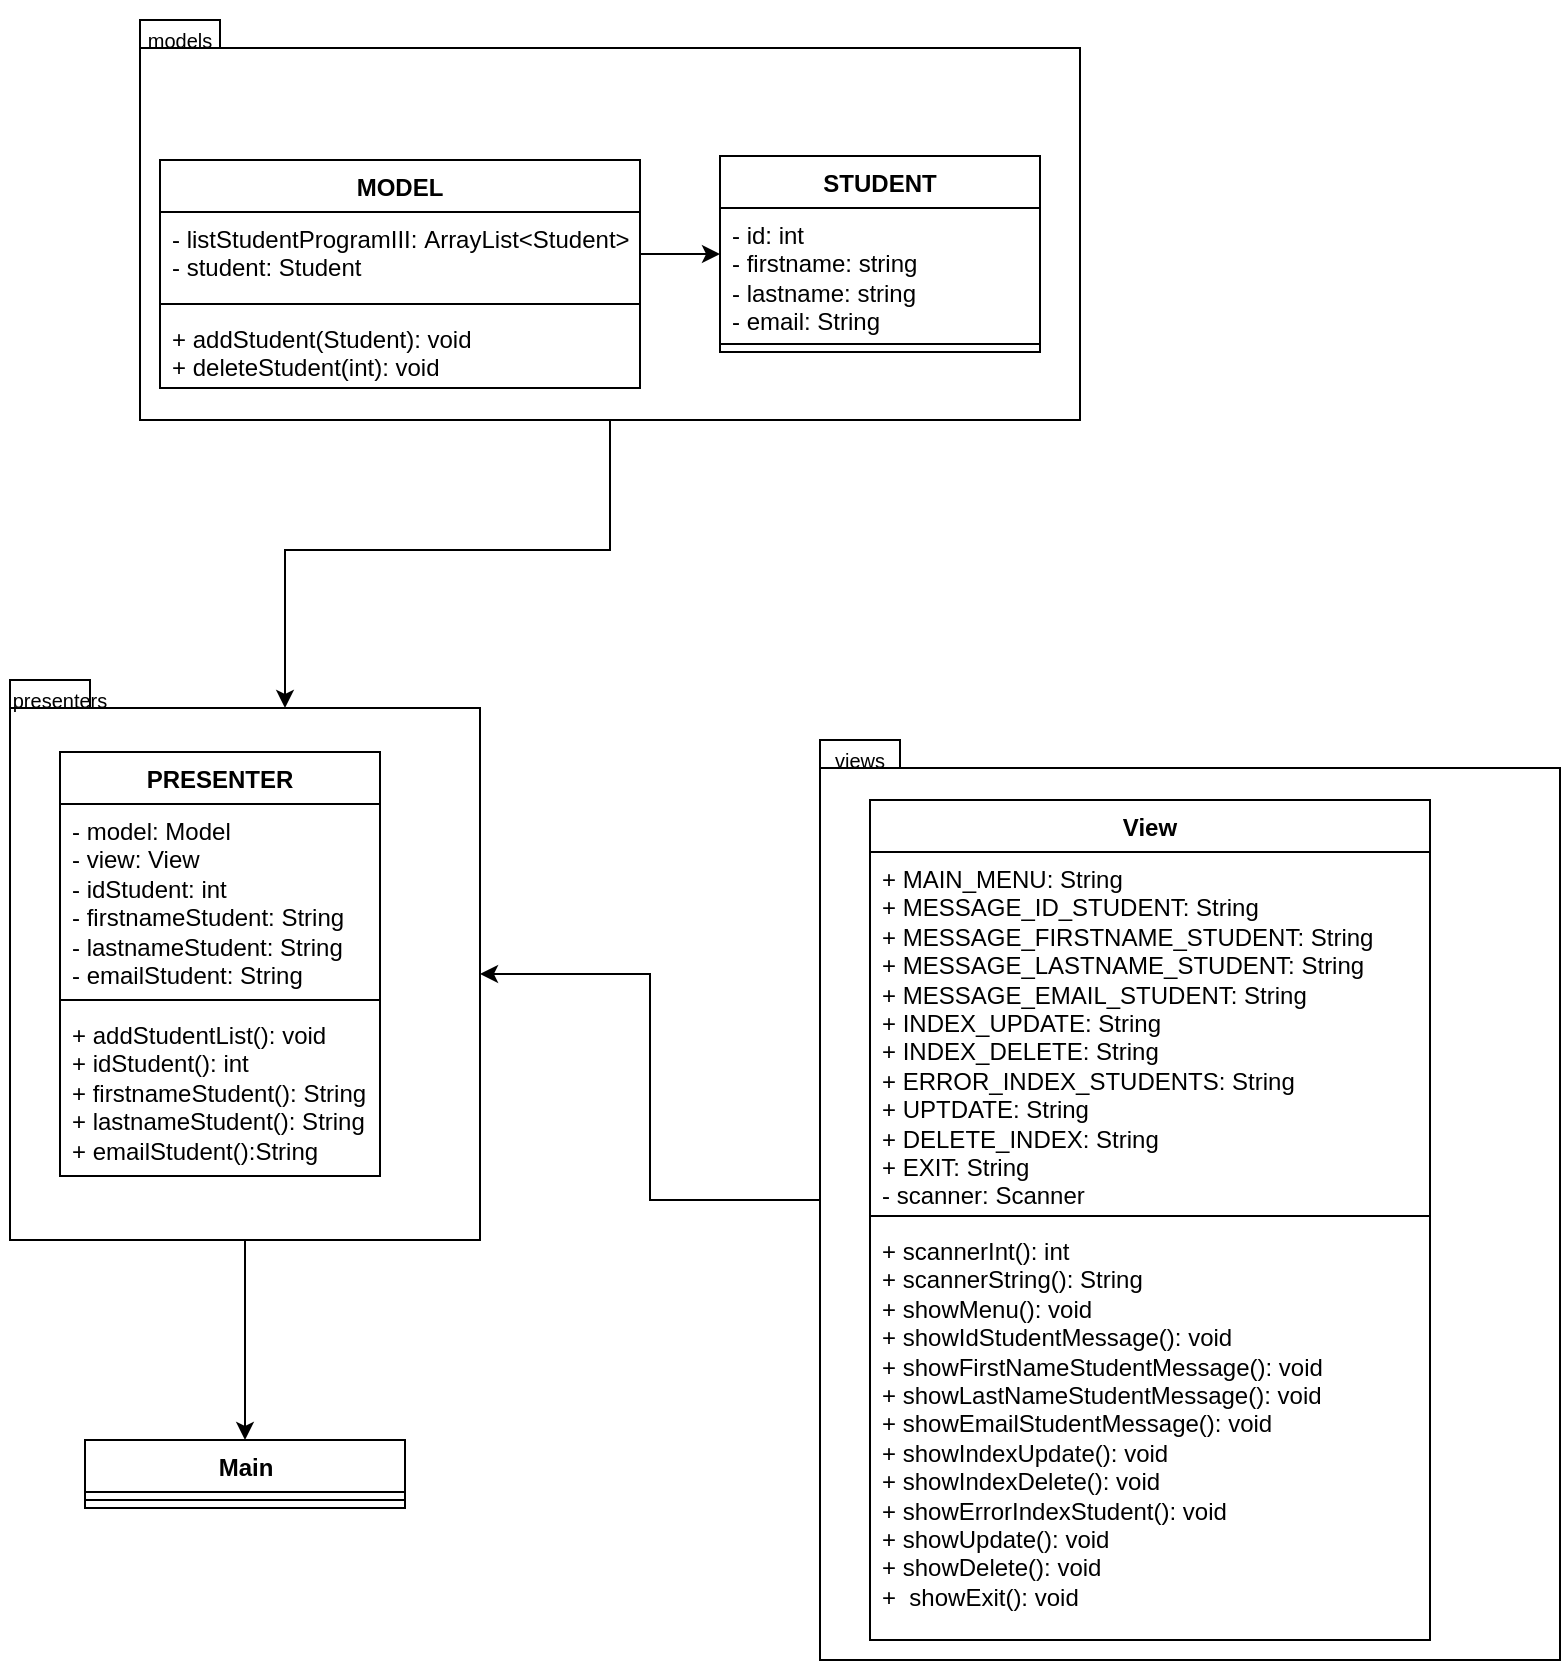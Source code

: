 <mxfile version="21.6.8" type="device">
  <diagram name="Página-1" id="pUlF_pSeaqpCAZhvQ4a7">
    <mxGraphModel dx="1374" dy="735" grid="1" gridSize="10" guides="1" tooltips="1" connect="1" arrows="1" fold="1" page="1" pageScale="1" pageWidth="827" pageHeight="1169" math="0" shadow="0">
      <root>
        <mxCell id="0" />
        <mxCell id="1" parent="0" />
        <mxCell id="SNobX_lGPBWIlyZEadsU-37" style="edgeStyle=orthogonalEdgeStyle;rounded=0;orthogonalLoop=1;jettySize=auto;html=1;entryX=0;entryY=0;entryDx=137.5;entryDy=14;entryPerimeter=0;" parent="1" source="SNobX_lGPBWIlyZEadsU-9" target="SNobX_lGPBWIlyZEadsU-13" edge="1">
          <mxGeometry relative="1" as="geometry" />
        </mxCell>
        <mxCell id="SNobX_lGPBWIlyZEadsU-9" value="" style="shape=folder;fontStyle=1;spacingTop=10;tabWidth=40;tabHeight=14;tabPosition=left;html=1;whiteSpace=wrap;" parent="1" vertex="1">
          <mxGeometry x="100" y="80" width="470" height="200" as="geometry" />
        </mxCell>
        <mxCell id="SNobX_lGPBWIlyZEadsU-1" value="MODEL" style="swimlane;fontStyle=1;align=center;verticalAlign=top;childLayout=stackLayout;horizontal=1;startSize=26;horizontalStack=0;resizeParent=1;resizeParentMax=0;resizeLast=0;collapsible=1;marginBottom=0;whiteSpace=wrap;html=1;" parent="1" vertex="1">
          <mxGeometry x="110" y="150" width="240" height="114" as="geometry" />
        </mxCell>
        <mxCell id="SNobX_lGPBWIlyZEadsU-2" value="- listStudentProgramIII&lt;span style=&quot;background-color: initial;&quot;&gt;:&amp;nbsp;&lt;/span&gt;ArrayList&amp;lt;Student&amp;gt;&lt;br&gt;- student: Student" style="text;strokeColor=none;fillColor=none;align=left;verticalAlign=top;spacingLeft=4;spacingRight=4;overflow=hidden;rotatable=0;points=[[0,0.5],[1,0.5]];portConstraint=eastwest;whiteSpace=wrap;html=1;" parent="SNobX_lGPBWIlyZEadsU-1" vertex="1">
          <mxGeometry y="26" width="240" height="42" as="geometry" />
        </mxCell>
        <mxCell id="SNobX_lGPBWIlyZEadsU-3" value="" style="line;strokeWidth=1;fillColor=none;align=left;verticalAlign=middle;spacingTop=-1;spacingLeft=3;spacingRight=3;rotatable=0;labelPosition=right;points=[];portConstraint=eastwest;strokeColor=inherit;" parent="SNobX_lGPBWIlyZEadsU-1" vertex="1">
          <mxGeometry y="68" width="240" height="8" as="geometry" />
        </mxCell>
        <mxCell id="SNobX_lGPBWIlyZEadsU-4" value="+&amp;nbsp;addStudent&lt;span style=&quot;background-color: initial;&quot;&gt;(Student): void&lt;br&gt;+ deleteStudent(int): void&lt;br&gt;&lt;/span&gt;" style="text;strokeColor=none;fillColor=none;align=left;verticalAlign=top;spacingLeft=4;spacingRight=4;overflow=hidden;rotatable=0;points=[[0,0.5],[1,0.5]];portConstraint=eastwest;whiteSpace=wrap;html=1;" parent="SNobX_lGPBWIlyZEadsU-1" vertex="1">
          <mxGeometry y="76" width="240" height="38" as="geometry" />
        </mxCell>
        <mxCell id="SNobX_lGPBWIlyZEadsU-5" value="STUDENT" style="swimlane;fontStyle=1;align=center;verticalAlign=top;childLayout=stackLayout;horizontal=1;startSize=26;horizontalStack=0;resizeParent=1;resizeParentMax=0;resizeLast=0;collapsible=1;marginBottom=0;whiteSpace=wrap;html=1;" parent="1" vertex="1">
          <mxGeometry x="390" y="148" width="160" height="98" as="geometry" />
        </mxCell>
        <mxCell id="SNobX_lGPBWIlyZEadsU-6" value="- id: int&lt;br&gt;- firstname: string&lt;br&gt;- lastname: string&lt;br&gt;- email: String" style="text;strokeColor=none;fillColor=none;align=left;verticalAlign=top;spacingLeft=4;spacingRight=4;overflow=hidden;rotatable=0;points=[[0,0.5],[1,0.5]];portConstraint=eastwest;whiteSpace=wrap;html=1;" parent="SNobX_lGPBWIlyZEadsU-5" vertex="1">
          <mxGeometry y="26" width="160" height="64" as="geometry" />
        </mxCell>
        <mxCell id="SNobX_lGPBWIlyZEadsU-7" value="" style="line;strokeWidth=1;fillColor=none;align=left;verticalAlign=middle;spacingTop=-1;spacingLeft=3;spacingRight=3;rotatable=0;labelPosition=right;points=[];portConstraint=eastwest;strokeColor=inherit;" parent="SNobX_lGPBWIlyZEadsU-5" vertex="1">
          <mxGeometry y="90" width="160" height="8" as="geometry" />
        </mxCell>
        <mxCell id="SNobX_lGPBWIlyZEadsU-10" value="&lt;font style=&quot;font-size: 10px;&quot;&gt;models&lt;/font&gt;" style="text;html=1;strokeColor=none;fillColor=none;align=center;verticalAlign=middle;whiteSpace=wrap;rounded=0;" parent="1" vertex="1">
          <mxGeometry x="90" y="70" width="60" height="40" as="geometry" />
        </mxCell>
        <mxCell id="SNobX_lGPBWIlyZEadsU-42" style="edgeStyle=orthogonalEdgeStyle;rounded=0;orthogonalLoop=1;jettySize=auto;html=1;entryX=0.5;entryY=0;entryDx=0;entryDy=0;" parent="1" source="SNobX_lGPBWIlyZEadsU-13" target="SNobX_lGPBWIlyZEadsU-38" edge="1">
          <mxGeometry relative="1" as="geometry" />
        </mxCell>
        <mxCell id="SNobX_lGPBWIlyZEadsU-13" value="" style="shape=folder;fontStyle=1;spacingTop=10;tabWidth=40;tabHeight=14;tabPosition=left;html=1;whiteSpace=wrap;" parent="1" vertex="1">
          <mxGeometry x="35" y="410" width="235" height="280" as="geometry" />
        </mxCell>
        <mxCell id="SNobX_lGPBWIlyZEadsU-14" value="PRESENTER" style="swimlane;fontStyle=1;align=center;verticalAlign=top;childLayout=stackLayout;horizontal=1;startSize=26;horizontalStack=0;resizeParent=1;resizeParentMax=0;resizeLast=0;collapsible=1;marginBottom=0;whiteSpace=wrap;html=1;" parent="1" vertex="1">
          <mxGeometry x="60" y="446" width="160" height="212" as="geometry" />
        </mxCell>
        <mxCell id="SNobX_lGPBWIlyZEadsU-15" value="- model: Model&lt;br&gt;- view: View&lt;br&gt;-&amp;nbsp;idStudent: int&lt;br&gt;-&amp;nbsp;firstnameStudent: String&lt;br&gt;-&amp;nbsp;lastnameStudent: String&lt;br&gt;-&amp;nbsp;emailStudent: String" style="text;strokeColor=none;fillColor=none;align=left;verticalAlign=top;spacingLeft=4;spacingRight=4;overflow=hidden;rotatable=0;points=[[0,0.5],[1,0.5]];portConstraint=eastwest;whiteSpace=wrap;html=1;" parent="SNobX_lGPBWIlyZEadsU-14" vertex="1">
          <mxGeometry y="26" width="160" height="94" as="geometry" />
        </mxCell>
        <mxCell id="SNobX_lGPBWIlyZEadsU-16" value="" style="line;strokeWidth=1;fillColor=none;align=left;verticalAlign=middle;spacingTop=-1;spacingLeft=3;spacingRight=3;rotatable=0;labelPosition=right;points=[];portConstraint=eastwest;strokeColor=inherit;" parent="SNobX_lGPBWIlyZEadsU-14" vertex="1">
          <mxGeometry y="120" width="160" height="8" as="geometry" />
        </mxCell>
        <mxCell id="SNobX_lGPBWIlyZEadsU-17" value="+ addStudentList(): void&lt;br&gt;+&amp;nbsp;idStudent(): int&lt;br&gt;+&amp;nbsp;firstnameStudent(): String&lt;br&gt;+&amp;nbsp;lastnameStudent(): String&lt;br&gt;+ emailStudent():String" style="text;strokeColor=none;fillColor=none;align=left;verticalAlign=top;spacingLeft=4;spacingRight=4;overflow=hidden;rotatable=0;points=[[0,0.5],[1,0.5]];portConstraint=eastwest;whiteSpace=wrap;html=1;" parent="SNobX_lGPBWIlyZEadsU-14" vertex="1">
          <mxGeometry y="128" width="160" height="84" as="geometry" />
        </mxCell>
        <mxCell id="SNobX_lGPBWIlyZEadsU-22" value="&lt;font style=&quot;font-size: 10px;&quot;&gt;presenters&lt;/font&gt;" style="text;html=1;strokeColor=none;fillColor=none;align=center;verticalAlign=middle;whiteSpace=wrap;rounded=0;" parent="1" vertex="1">
          <mxGeometry x="30" y="400" width="60" height="40" as="geometry" />
        </mxCell>
        <mxCell id="SNobX_lGPBWIlyZEadsU-36" style="edgeStyle=orthogonalEdgeStyle;rounded=0;orthogonalLoop=1;jettySize=auto;html=1;entryX=0;entryY=0;entryDx=235;entryDy=147;entryPerimeter=0;" parent="1" source="SNobX_lGPBWIlyZEadsU-23" target="SNobX_lGPBWIlyZEadsU-13" edge="1">
          <mxGeometry relative="1" as="geometry" />
        </mxCell>
        <mxCell id="SNobX_lGPBWIlyZEadsU-23" value="" style="shape=folder;fontStyle=1;spacingTop=10;tabWidth=40;tabHeight=14;tabPosition=left;html=1;whiteSpace=wrap;" parent="1" vertex="1">
          <mxGeometry x="440" y="440" width="370" height="460" as="geometry" />
        </mxCell>
        <mxCell id="SNobX_lGPBWIlyZEadsU-24" value="View" style="swimlane;fontStyle=1;align=center;verticalAlign=top;childLayout=stackLayout;horizontal=1;startSize=26;horizontalStack=0;resizeParent=1;resizeParentMax=0;resizeLast=0;collapsible=1;marginBottom=0;whiteSpace=wrap;html=1;" parent="1" vertex="1">
          <mxGeometry x="465" y="470" width="280" height="420" as="geometry" />
        </mxCell>
        <mxCell id="SNobX_lGPBWIlyZEadsU-25" value="+ MAIN_MENU: String&lt;br&gt;+&amp;nbsp;MESSAGE_ID_STUDENT: String&lt;br&gt;+&amp;nbsp;MESSAGE_FIRSTNAME_STUDENT: String&lt;br&gt;+&amp;nbsp;MESSAGE_LASTNAME_STUDENT: String&lt;br&gt;+ MESSAGE_EMAIL_STUDENT: String&lt;br&gt;+&amp;nbsp;INDEX_UPDATE: String&lt;br&gt;+&amp;nbsp;INDEX_DELETE: String&lt;br&gt;+&amp;nbsp;ERROR_INDEX_STUDENTS&lt;span style=&quot;background-color: initial;&quot;&gt;: String&lt;/span&gt;&lt;br&gt;+ UPTDATE: String&lt;br&gt;+ DELETE_INDEX: String&lt;br&gt;+ EXIT: String&lt;br&gt;- scanner: Scanner" style="text;strokeColor=none;fillColor=none;align=left;verticalAlign=top;spacingLeft=4;spacingRight=4;overflow=hidden;rotatable=0;points=[[0,0.5],[1,0.5]];portConstraint=eastwest;whiteSpace=wrap;html=1;" parent="SNobX_lGPBWIlyZEadsU-24" vertex="1">
          <mxGeometry y="26" width="280" height="178" as="geometry" />
        </mxCell>
        <mxCell id="SNobX_lGPBWIlyZEadsU-26" value="" style="line;strokeWidth=1;fillColor=none;align=left;verticalAlign=middle;spacingTop=-1;spacingLeft=3;spacingRight=3;rotatable=0;labelPosition=right;points=[];portConstraint=eastwest;strokeColor=inherit;" parent="SNobX_lGPBWIlyZEadsU-24" vertex="1">
          <mxGeometry y="204" width="280" height="8" as="geometry" />
        </mxCell>
        <mxCell id="SNobX_lGPBWIlyZEadsU-27" value="+ scannerInt(): int&lt;br&gt;+ scannerString(): String&lt;br&gt;+&amp;nbsp;showMenu(): void&lt;br&gt;+&amp;nbsp;showIdStudentMessage(): void&lt;br&gt;+&amp;nbsp;showFirstNameStudentMessage(): void&lt;br&gt;+&amp;nbsp;showLastNameStudentMessage(): void&lt;br&gt;+&amp;nbsp;showEmailStudentMessage(): void&lt;br&gt;+&amp;nbsp;showIndexUpdate(): void&lt;br&gt;+&amp;nbsp;showIndexDelete(): void&lt;br&gt;+&amp;nbsp;showErrorIndexStudent&lt;span style=&quot;background-color: initial;&quot;&gt;(): void&lt;/span&gt;&lt;br&gt;+&amp;nbsp;showUpdate(): void&lt;br&gt;+&amp;nbsp;showDelete(): void&lt;br&gt;+&amp;nbsp; showExit(): void" style="text;strokeColor=none;fillColor=none;align=left;verticalAlign=top;spacingLeft=4;spacingRight=4;overflow=hidden;rotatable=0;points=[[0,0.5],[1,0.5]];portConstraint=eastwest;whiteSpace=wrap;html=1;" parent="SNobX_lGPBWIlyZEadsU-24" vertex="1">
          <mxGeometry y="212" width="280" height="208" as="geometry" />
        </mxCell>
        <mxCell id="SNobX_lGPBWIlyZEadsU-32" value="&lt;span style=&quot;font-size: 10px;&quot;&gt;views&lt;/span&gt;" style="text;html=1;strokeColor=none;fillColor=none;align=center;verticalAlign=middle;whiteSpace=wrap;rounded=0;" parent="1" vertex="1">
          <mxGeometry x="430" y="430" width="60" height="40" as="geometry" />
        </mxCell>
        <mxCell id="SNobX_lGPBWIlyZEadsU-34" style="edgeStyle=orthogonalEdgeStyle;rounded=0;orthogonalLoop=1;jettySize=auto;html=1;entryX=0;entryY=0.5;entryDx=0;entryDy=0;" parent="1" source="SNobX_lGPBWIlyZEadsU-2" target="SNobX_lGPBWIlyZEadsU-5" edge="1">
          <mxGeometry relative="1" as="geometry" />
        </mxCell>
        <mxCell id="SNobX_lGPBWIlyZEadsU-38" value="Main" style="swimlane;fontStyle=1;align=center;verticalAlign=top;childLayout=stackLayout;horizontal=1;startSize=26;horizontalStack=0;resizeParent=1;resizeParentMax=0;resizeLast=0;collapsible=1;marginBottom=0;whiteSpace=wrap;html=1;" parent="1" vertex="1">
          <mxGeometry x="72.5" y="790" width="160" height="34" as="geometry" />
        </mxCell>
        <mxCell id="SNobX_lGPBWIlyZEadsU-40" value="" style="line;strokeWidth=1;fillColor=none;align=left;verticalAlign=middle;spacingTop=-1;spacingLeft=3;spacingRight=3;rotatable=0;labelPosition=right;points=[];portConstraint=eastwest;strokeColor=inherit;" parent="SNobX_lGPBWIlyZEadsU-38" vertex="1">
          <mxGeometry y="26" width="160" height="8" as="geometry" />
        </mxCell>
      </root>
    </mxGraphModel>
  </diagram>
</mxfile>

